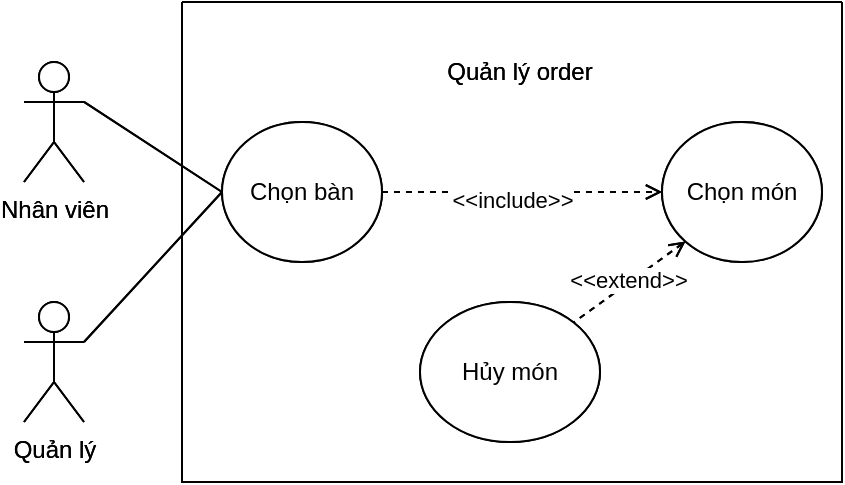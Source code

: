 <mxfile version="22.1.11" type="device">
  <diagram name="QL_Order" id="zEH9SzWoz1GsiP_9Y-VP">
    <mxGraphModel dx="1236" dy="590" grid="1" gridSize="10" guides="1" tooltips="1" connect="1" arrows="1" fold="1" page="1" pageScale="1" pageWidth="827" pageHeight="1169" math="0" shadow="0">
      <root>
        <mxCell id="0" />
        <mxCell id="1" parent="0" />
        <mxCell id="i2jk4AY2TEaTobyzSglr-1" value="" style="swimlane;startSize=0;" parent="1" vertex="1">
          <mxGeometry x="249" y="100" width="330" height="240" as="geometry" />
        </mxCell>
        <mxCell id="i2jk4AY2TEaTobyzSglr-7" style="rounded=0;orthogonalLoop=1;jettySize=auto;html=1;exitX=1;exitY=0.5;exitDx=0;exitDy=0;entryX=0;entryY=0.5;entryDx=0;entryDy=0;dashed=1;endArrow=open;endFill=0;" parent="i2jk4AY2TEaTobyzSglr-1" source="i2jk4AY2TEaTobyzSglr-6" target="i2jk4AY2TEaTobyzSglr-3" edge="1">
          <mxGeometry relative="1" as="geometry" />
        </mxCell>
        <mxCell id="i2jk4AY2TEaTobyzSglr-8" value="&amp;lt;&amp;lt;include&amp;gt;&amp;gt;" style="edgeLabel;html=1;align=center;verticalAlign=middle;resizable=0;points=[];" parent="i2jk4AY2TEaTobyzSglr-7" vertex="1" connectable="0">
          <mxGeometry x="-0.138" y="-4" relative="1" as="geometry">
            <mxPoint x="4" as="offset" />
          </mxGeometry>
        </mxCell>
        <mxCell id="i2jk4AY2TEaTobyzSglr-6" value="Chọn bàn" style="ellipse;whiteSpace=wrap;html=1;" parent="i2jk4AY2TEaTobyzSglr-1" vertex="1">
          <mxGeometry x="20" y="60" width="80" height="70" as="geometry" />
        </mxCell>
        <mxCell id="M7W6oKxWCVWvNQwHn_3g-2" style="rounded=0;orthogonalLoop=1;jettySize=auto;html=1;exitX=0;exitY=1;exitDx=0;exitDy=0;entryX=1;entryY=0;entryDx=0;entryDy=0;dashed=1;endArrow=none;endFill=0;startArrow=open;startFill=0;" parent="i2jk4AY2TEaTobyzSglr-1" source="i2jk4AY2TEaTobyzSglr-3" target="M7W6oKxWCVWvNQwHn_3g-1" edge="1">
          <mxGeometry relative="1" as="geometry" />
        </mxCell>
        <mxCell id="M7W6oKxWCVWvNQwHn_3g-3" value="&amp;lt;&amp;lt;extend&amp;gt;&amp;gt;" style="edgeLabel;html=1;align=center;verticalAlign=middle;resizable=0;points=[];" parent="M7W6oKxWCVWvNQwHn_3g-2" vertex="1" connectable="0">
          <mxGeometry x="0.004" y="-1" relative="1" as="geometry">
            <mxPoint as="offset" />
          </mxGeometry>
        </mxCell>
        <mxCell id="i2jk4AY2TEaTobyzSglr-3" value="Chọn món" style="ellipse;whiteSpace=wrap;html=1;" parent="i2jk4AY2TEaTobyzSglr-1" vertex="1">
          <mxGeometry x="240" y="60" width="80" height="70" as="geometry" />
        </mxCell>
        <mxCell id="16cWYH-DMZzYz8RwfhqP-1" value="Quản lý order" style="text;html=1;strokeColor=none;fillColor=none;align=center;verticalAlign=middle;whiteSpace=wrap;rounded=0;" parent="i2jk4AY2TEaTobyzSglr-1" vertex="1">
          <mxGeometry x="119" y="20" width="100" height="30" as="geometry" />
        </mxCell>
        <mxCell id="M7W6oKxWCVWvNQwHn_3g-1" value="Hủy món" style="ellipse;whiteSpace=wrap;html=1;" parent="i2jk4AY2TEaTobyzSglr-1" vertex="1">
          <mxGeometry x="119" y="150" width="90" height="70" as="geometry" />
        </mxCell>
        <mxCell id="i2jk4AY2TEaTobyzSglr-9" style="rounded=0;orthogonalLoop=1;jettySize=auto;html=1;exitX=1;exitY=0.333;exitDx=0;exitDy=0;exitPerimeter=0;entryX=0;entryY=0.5;entryDx=0;entryDy=0;endArrow=none;endFill=0;" parent="1" source="i2jk4AY2TEaTobyzSglr-2" target="i2jk4AY2TEaTobyzSglr-6" edge="1">
          <mxGeometry relative="1" as="geometry" />
        </mxCell>
        <mxCell id="i2jk4AY2TEaTobyzSglr-2" value="Nhân viên" style="shape=umlActor;verticalLabelPosition=bottom;verticalAlign=top;html=1;outlineConnect=0;" parent="1" vertex="1">
          <mxGeometry x="170" y="130" width="30" height="60" as="geometry" />
        </mxCell>
        <mxCell id="M7W6oKxWCVWvNQwHn_3g-5" style="rounded=0;orthogonalLoop=1;jettySize=auto;html=1;exitX=1;exitY=0.333;exitDx=0;exitDy=0;exitPerimeter=0;entryX=0;entryY=0.5;entryDx=0;entryDy=0;endArrow=none;endFill=0;" parent="1" source="M7W6oKxWCVWvNQwHn_3g-4" target="i2jk4AY2TEaTobyzSglr-6" edge="1">
          <mxGeometry relative="1" as="geometry" />
        </mxCell>
        <mxCell id="M7W6oKxWCVWvNQwHn_3g-4" value="Quản lý" style="shape=umlActor;verticalLabelPosition=bottom;verticalAlign=top;html=1;" parent="1" vertex="1">
          <mxGeometry x="170" y="250" width="30" height="60" as="geometry" />
        </mxCell>
        <mxCell id="bUmL0X128_6wpyB68Q4f-1" value="" style="swimlane;startSize=0;" vertex="1" parent="1">
          <mxGeometry x="249" y="100" width="330" height="240" as="geometry" />
        </mxCell>
        <mxCell id="bUmL0X128_6wpyB68Q4f-2" style="rounded=0;orthogonalLoop=1;jettySize=auto;html=1;exitX=1;exitY=0.5;exitDx=0;exitDy=0;entryX=0;entryY=0.5;entryDx=0;entryDy=0;dashed=1;endArrow=open;endFill=0;" edge="1" parent="bUmL0X128_6wpyB68Q4f-1" source="bUmL0X128_6wpyB68Q4f-4" target="bUmL0X128_6wpyB68Q4f-7">
          <mxGeometry relative="1" as="geometry" />
        </mxCell>
        <mxCell id="bUmL0X128_6wpyB68Q4f-3" value="&amp;lt;&amp;lt;include&amp;gt;&amp;gt;" style="edgeLabel;html=1;align=center;verticalAlign=middle;resizable=0;points=[];" vertex="1" connectable="0" parent="bUmL0X128_6wpyB68Q4f-2">
          <mxGeometry x="-0.138" y="-4" relative="1" as="geometry">
            <mxPoint x="4" as="offset" />
          </mxGeometry>
        </mxCell>
        <mxCell id="bUmL0X128_6wpyB68Q4f-4" value="Chọn bàn" style="ellipse;whiteSpace=wrap;html=1;" vertex="1" parent="bUmL0X128_6wpyB68Q4f-1">
          <mxGeometry x="20" y="60" width="80" height="70" as="geometry" />
        </mxCell>
        <mxCell id="bUmL0X128_6wpyB68Q4f-5" style="rounded=0;orthogonalLoop=1;jettySize=auto;html=1;exitX=0;exitY=1;exitDx=0;exitDy=0;entryX=1;entryY=0;entryDx=0;entryDy=0;dashed=1;endArrow=none;endFill=0;startArrow=open;startFill=0;" edge="1" parent="bUmL0X128_6wpyB68Q4f-1" source="bUmL0X128_6wpyB68Q4f-7" target="bUmL0X128_6wpyB68Q4f-9">
          <mxGeometry relative="1" as="geometry" />
        </mxCell>
        <mxCell id="bUmL0X128_6wpyB68Q4f-6" value="&amp;lt;&amp;lt;extend&amp;gt;&amp;gt;" style="edgeLabel;html=1;align=center;verticalAlign=middle;resizable=0;points=[];" vertex="1" connectable="0" parent="bUmL0X128_6wpyB68Q4f-5">
          <mxGeometry x="0.004" y="-1" relative="1" as="geometry">
            <mxPoint as="offset" />
          </mxGeometry>
        </mxCell>
        <mxCell id="bUmL0X128_6wpyB68Q4f-7" value="Chọn món" style="ellipse;whiteSpace=wrap;html=1;" vertex="1" parent="bUmL0X128_6wpyB68Q4f-1">
          <mxGeometry x="240" y="60" width="80" height="70" as="geometry" />
        </mxCell>
        <mxCell id="bUmL0X128_6wpyB68Q4f-8" value="Quản lý order" style="text;html=1;strokeColor=none;fillColor=none;align=center;verticalAlign=middle;whiteSpace=wrap;rounded=0;" vertex="1" parent="bUmL0X128_6wpyB68Q4f-1">
          <mxGeometry x="119" y="20" width="100" height="30" as="geometry" />
        </mxCell>
        <mxCell id="bUmL0X128_6wpyB68Q4f-9" value="Hủy món" style="ellipse;whiteSpace=wrap;html=1;" vertex="1" parent="bUmL0X128_6wpyB68Q4f-1">
          <mxGeometry x="119" y="150" width="90" height="70" as="geometry" />
        </mxCell>
        <mxCell id="bUmL0X128_6wpyB68Q4f-10" style="rounded=0;orthogonalLoop=1;jettySize=auto;html=1;exitX=1;exitY=0.333;exitDx=0;exitDy=0;exitPerimeter=0;entryX=0;entryY=0.5;entryDx=0;entryDy=0;endArrow=none;endFill=0;" edge="1" parent="1" source="bUmL0X128_6wpyB68Q4f-11" target="bUmL0X128_6wpyB68Q4f-4">
          <mxGeometry relative="1" as="geometry" />
        </mxCell>
        <mxCell id="bUmL0X128_6wpyB68Q4f-11" value="Nhân viên" style="shape=umlActor;verticalLabelPosition=bottom;verticalAlign=top;html=1;outlineConnect=0;" vertex="1" parent="1">
          <mxGeometry x="170" y="130" width="30" height="60" as="geometry" />
        </mxCell>
        <mxCell id="bUmL0X128_6wpyB68Q4f-12" style="rounded=0;orthogonalLoop=1;jettySize=auto;html=1;exitX=1;exitY=0.333;exitDx=0;exitDy=0;exitPerimeter=0;entryX=0;entryY=0.5;entryDx=0;entryDy=0;endArrow=none;endFill=0;" edge="1" parent="1" source="bUmL0X128_6wpyB68Q4f-13" target="bUmL0X128_6wpyB68Q4f-4">
          <mxGeometry relative="1" as="geometry" />
        </mxCell>
        <mxCell id="bUmL0X128_6wpyB68Q4f-13" value="Quản lý" style="shape=umlActor;verticalLabelPosition=bottom;verticalAlign=top;html=1;" vertex="1" parent="1">
          <mxGeometry x="170" y="250" width="30" height="60" as="geometry" />
        </mxCell>
      </root>
    </mxGraphModel>
  </diagram>
</mxfile>
